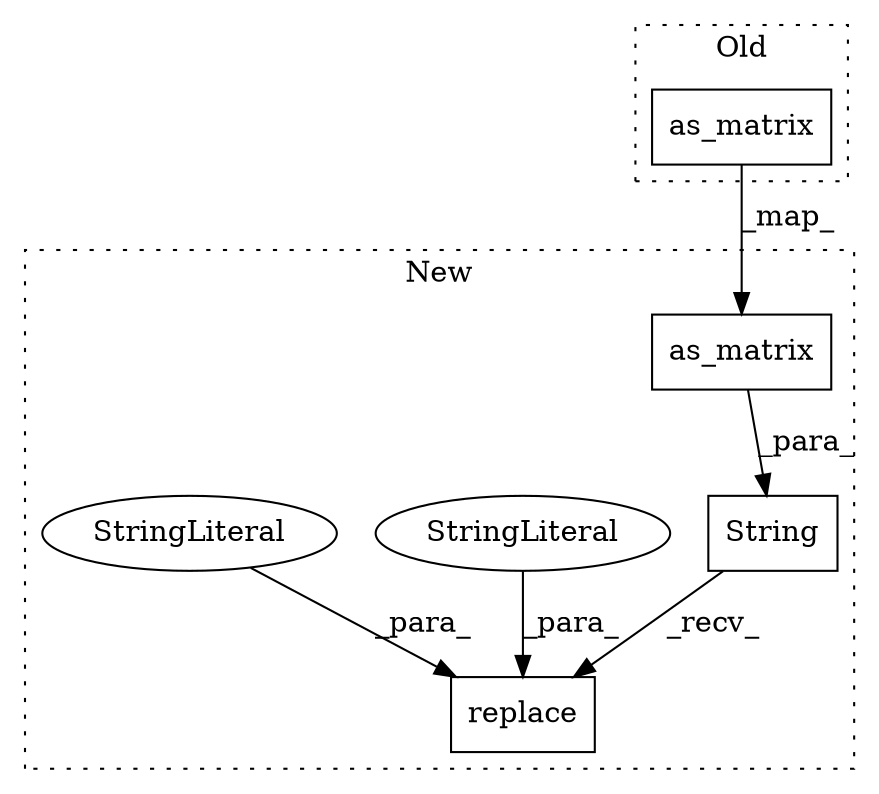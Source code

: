 digraph G {
subgraph cluster0 {
1 [label="as_matrix" a="32" s="5781" l="11" shape="box"];
label = "Old";
style="dotted";
}
subgraph cluster1 {
2 [label="as_matrix" a="32" s="5788" l="11" shape="box"];
3 [label="replace" a="32" s="5801,5822" l="8,1" shape="box"];
4 [label="StringLiteral" a="45" s="5814" l="8" shape="ellipse"];
5 [label="StringLiteral" a="45" s="5809" l="4" shape="ellipse"];
6 [label="String" a="32" s="5776,5799" l="7,1" shape="box"];
label = "New";
style="dotted";
}
1 -> 2 [label="_map_"];
2 -> 6 [label="_para_"];
4 -> 3 [label="_para_"];
5 -> 3 [label="_para_"];
6 -> 3 [label="_recv_"];
}